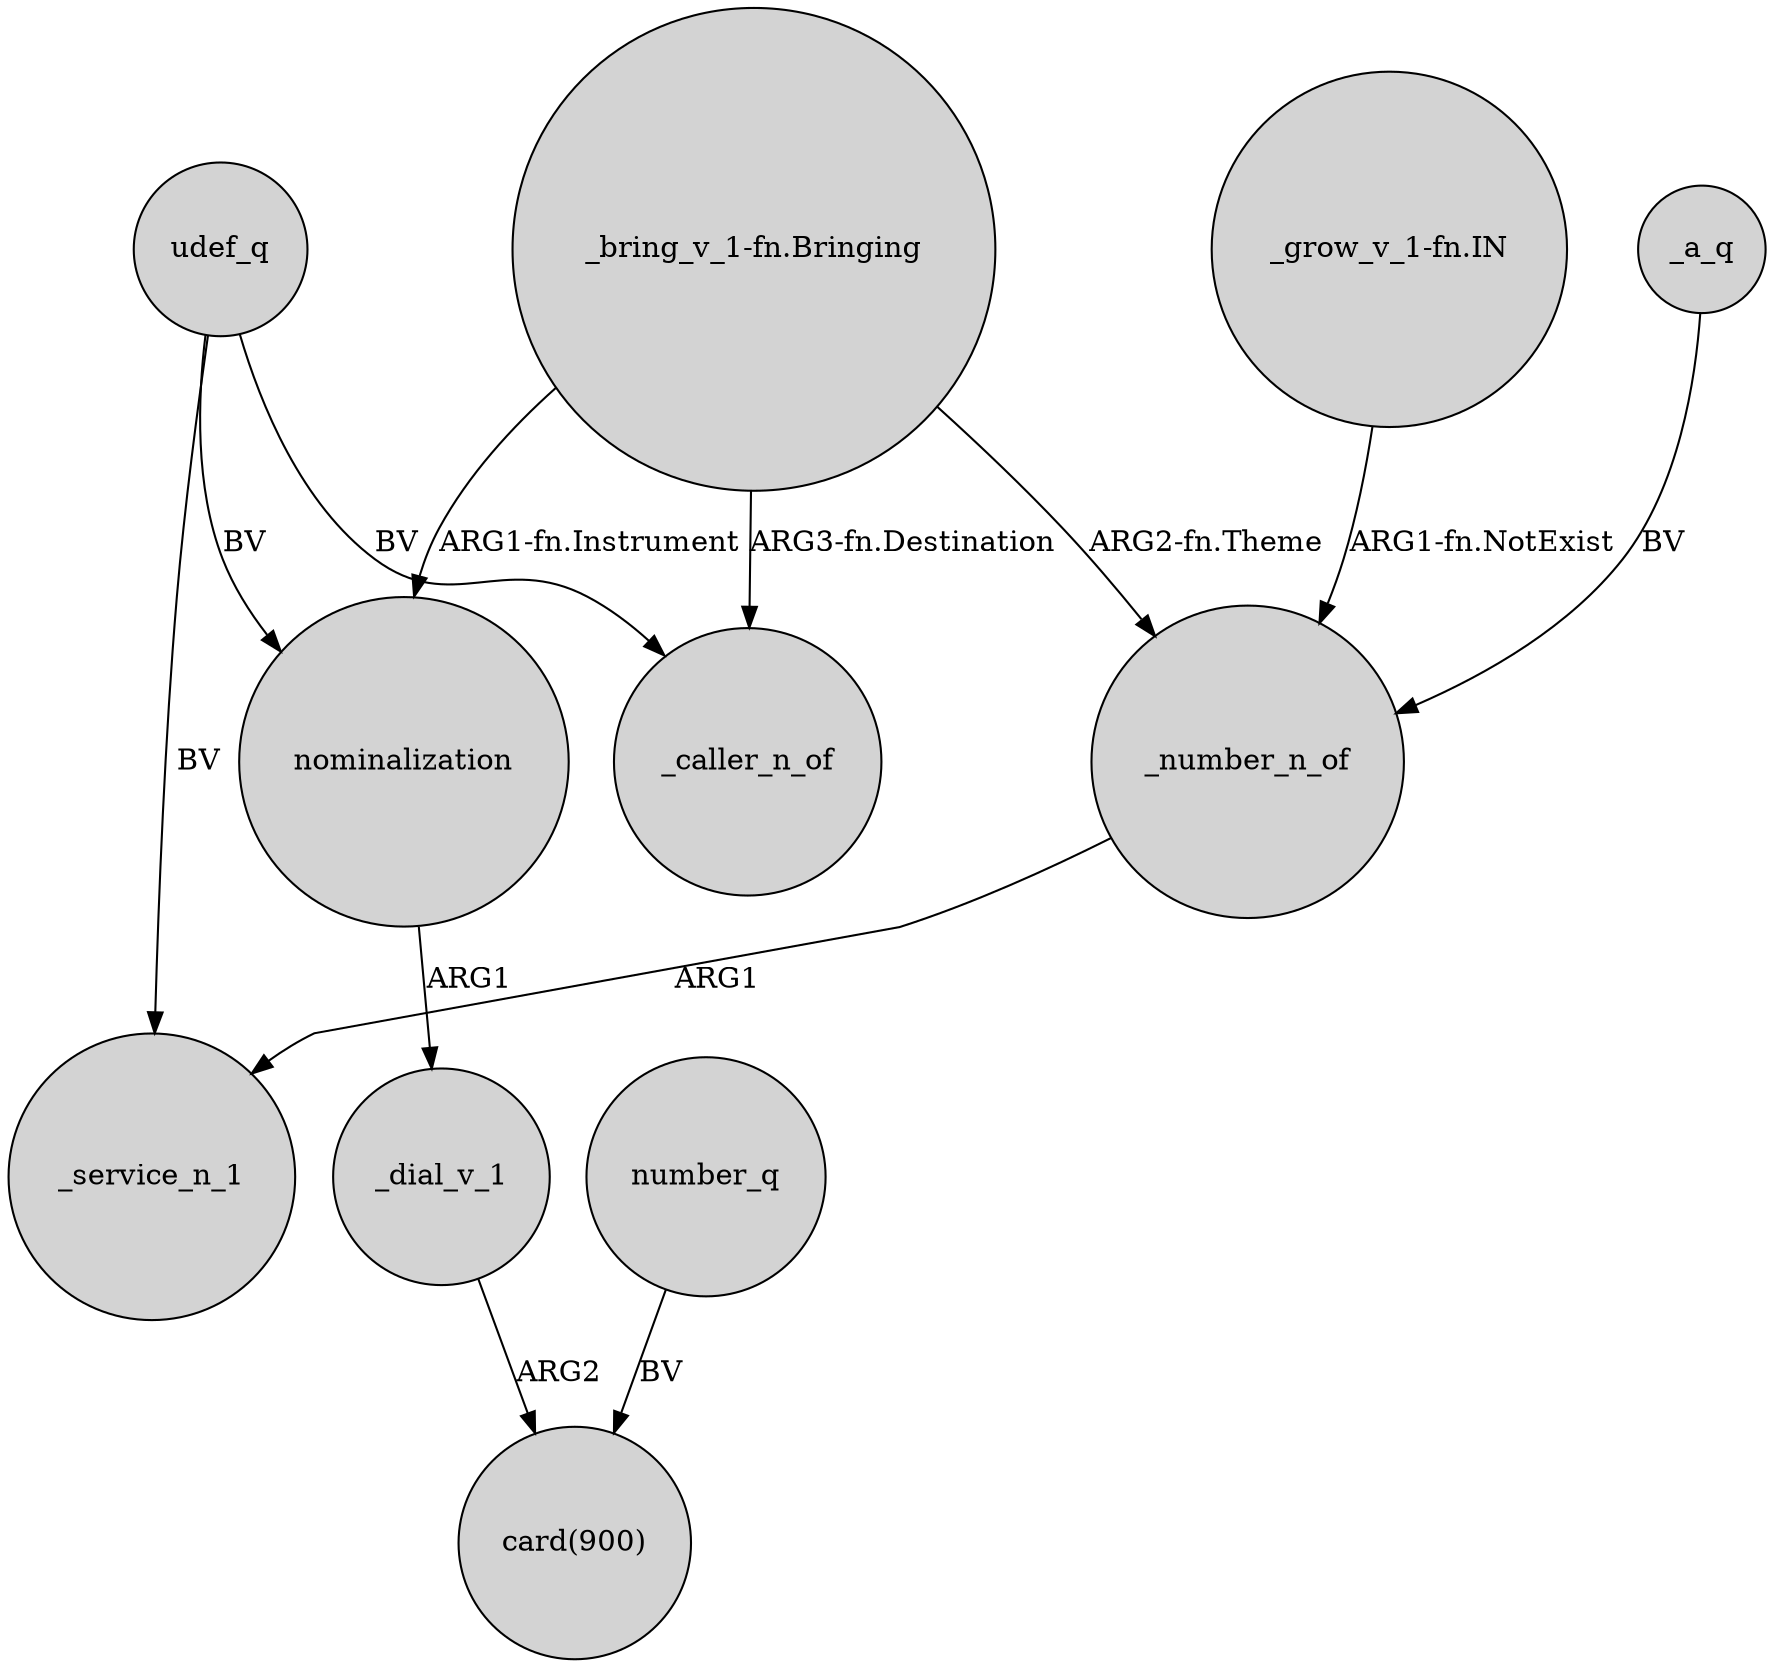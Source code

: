 digraph {
	node [shape=circle style=filled]
	udef_q -> _caller_n_of [label=BV]
	"_grow_v_1-fn.IN" -> _number_n_of [label="ARG1-fn.NotExist"]
	"_bring_v_1-fn.Bringing" -> nominalization [label="ARG1-fn.Instrument"]
	"_bring_v_1-fn.Bringing" -> _caller_n_of [label="ARG3-fn.Destination"]
	_number_n_of -> _service_n_1 [label=ARG1]
	nominalization -> _dial_v_1 [label=ARG1]
	udef_q -> _service_n_1 [label=BV]
	_a_q -> _number_n_of [label=BV]
	number_q -> "card(900)" [label=BV]
	"_bring_v_1-fn.Bringing" -> _number_n_of [label="ARG2-fn.Theme"]
	udef_q -> nominalization [label=BV]
	_dial_v_1 -> "card(900)" [label=ARG2]
}
